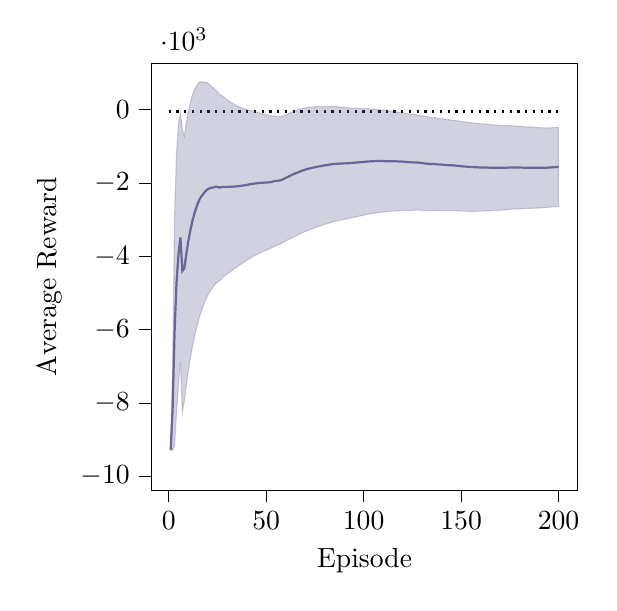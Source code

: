 % This file was created by tikzplotlib v0.9.1.
\begin{tikzpicture}

\definecolor{color0}{rgb}{1,0.498,0.055}
\definecolor{color1}{rgb}{0.122,0.467,0.706}

\begin{axis}[
compat=newest,
tick align=outside,
tick pos=left,
x grid style={white!69.02!black},
xmin=-8.95, xmax=209.95,
xtick style={color=black},
y grid style={white!69.02!black},
ymin=-10384.748, ymax=1259.951,
ytick style={color=black},
scaled y ticks=true,
scaled y ticks=base 10:-3,
width=7cm,
height=7cm,
xlabel=Episode,
ylabel=Average Reward
]

\addplot[thick, black, dotted, domain=0:200] {-46.53};

\path [draw=blue!20!gray, fill=blue!20!gray, opacity=0.3]
(axis cs:1,-9289.701)
--(axis cs:1,-9289.701)
--(axis cs:2,-7028.235)
--(axis cs:3,-2951.234)
--(axis cs:4,-1177.447)
--(axis cs:5,-390.72)
--(axis cs:6,-100.027)
--(axis cs:7,-547.575)
--(axis cs:8,-719.418)
--(axis cs:9,-376.234)
--(axis cs:10,-57.112)
--(axis cs:11,178.144)
--(axis cs:12,376.701)
--(axis cs:13,520.973)
--(axis cs:14,629.286)
--(axis cs:15,710.718)
--(axis cs:16,756.391)
--(axis cs:17,757.586)
--(axis cs:18,752.8)
--(axis cs:19,748.347)
--(axis cs:20,728.28)
--(axis cs:21,684.65)
--(axis cs:22,635.864)
--(axis cs:23,583.399)
--(axis cs:24,546.476)
--(axis cs:25,493.762)
--(axis cs:26,421.177)
--(axis cs:27,392.222)
--(axis cs:28,352.053)
--(axis cs:29,307.972)
--(axis cs:30,267.904)
--(axis cs:31,231.411)
--(axis cs:32,196.446)
--(axis cs:33,164.158)
--(axis cs:34,134.673)
--(axis cs:35,107.293)
--(axis cs:36,82.745)
--(axis cs:37,61.086)
--(axis cs:38,41.035)
--(axis cs:39,22.269)
--(axis cs:40,5.583)
--(axis cs:41,-8.874)
--(axis cs:42,-20.905)
--(axis cs:43,-34.829)
--(axis cs:44,-48.317)
--(axis cs:45,-62.937)
--(axis cs:46,-78.013)
--(axis cs:47,-92.98)
--(axis cs:48,-109.248)
--(axis cs:49,-125.057)
--(axis cs:50,-140.673)
--(axis cs:51,-155.44)
--(axis cs:52,-169.603)
--(axis cs:53,-173.62)
--(axis cs:54,-166.653)
--(axis cs:55,-173.537)
--(axis cs:56,-184.62)
--(axis cs:57,-193.322)
--(axis cs:58,-186.922)
--(axis cs:59,-162.185)
--(axis cs:60,-137.961)
--(axis cs:61,-115.358)
--(axis cs:62,-91.007)
--(axis cs:63,-65.226)
--(axis cs:64,-43.534)
--(axis cs:65,-26.569)
--(axis cs:66,-10.447)
--(axis cs:67,10.615)
--(axis cs:68,27.373)
--(axis cs:69,39.71)
--(axis cs:70,50.292)
--(axis cs:71,61.859)
--(axis cs:72,68.337)
--(axis cs:73,70.811)
--(axis cs:74,76.097)
--(axis cs:75,80.646)
--(axis cs:76,82.941)
--(axis cs:77,84.309)
--(axis cs:78,86.921)
--(axis cs:79,89.728)
--(axis cs:80,90.524)
--(axis cs:81,88.659)
--(axis cs:82,89.306)
--(axis cs:83,90.893)
--(axis cs:84,91.949)
--(axis cs:85,90.903)
--(axis cs:86,84.269)
--(axis cs:87,79.024)
--(axis cs:88,74.783)
--(axis cs:89,69.176)
--(axis cs:90,62.744)
--(axis cs:91,55.071)
--(axis cs:92,49.461)
--(axis cs:93,46.638)
--(axis cs:94,43.79)
--(axis cs:95,41.927)
--(axis cs:96,39.41)
--(axis cs:97,36.375)
--(axis cs:98,33.867)
--(axis cs:99,31.808)
--(axis cs:100,28.851)
--(axis cs:101,28.772)
--(axis cs:102,27.427)
--(axis cs:103,25.252)
--(axis cs:104,22.066)
--(axis cs:105,18.146)
--(axis cs:106,13.238)
--(axis cs:107,7.296)
--(axis cs:108,1.038)
--(axis cs:109,-5.066)
--(axis cs:110,-12.379)
--(axis cs:111,-20.892)
--(axis cs:112,-29.201)
--(axis cs:113,-35.326)
--(axis cs:114,-41.854)
--(axis cs:115,-48.234)
--(axis cs:116,-54.71)
--(axis cs:117,-61.354)
--(axis cs:118,-68.69)
--(axis cs:119,-76.42)
--(axis cs:120,-84.485)
--(axis cs:121,-93.106)
--(axis cs:122,-102.242)
--(axis cs:123,-111.663)
--(axis cs:124,-120.856)
--(axis cs:125,-127.897)
--(axis cs:126,-134.107)
--(axis cs:127,-140.871)
--(axis cs:128,-148.25)
--(axis cs:129,-157.211)
--(axis cs:130,-166.918)
--(axis cs:131,-176.795)
--(axis cs:132,-185.806)
--(axis cs:133,-193.575)
--(axis cs:134,-200.943)
--(axis cs:135,-207.993)
--(axis cs:136,-215.153)
--(axis cs:137,-222.485)
--(axis cs:138,-230.204)
--(axis cs:139,-237.637)
--(axis cs:140,-245.197)
--(axis cs:141,-252.633)
--(axis cs:142,-260.433)
--(axis cs:143,-268.289)
--(axis cs:144,-275.079)
--(axis cs:145,-280.825)
--(axis cs:146,-287.834)
--(axis cs:147,-295.369)
--(axis cs:148,-302.785)
--(axis cs:149,-310.552)
--(axis cs:150,-318.47)
--(axis cs:151,-326.506)
--(axis cs:152,-333.618)
--(axis cs:153,-340.512)
--(axis cs:154,-347.395)
--(axis cs:155,-354.205)
--(axis cs:156,-360.627)
--(axis cs:157,-366.854)
--(axis cs:158,-372.658)
--(axis cs:159,-378.549)
--(axis cs:160,-383.499)
--(axis cs:161,-388.259)
--(axis cs:162,-393.091)
--(axis cs:163,-398.04)
--(axis cs:164,-402.949)
--(axis cs:165,-407.337)
--(axis cs:166,-411.908)
--(axis cs:167,-416.063)
--(axis cs:168,-420.488)
--(axis cs:169,-424.017)
--(axis cs:170,-427.544)
--(axis cs:171,-430.412)
--(axis cs:172,-432.71)
--(axis cs:173,-434.552)
--(axis cs:174,-436.499)
--(axis cs:175,-437.36)
--(axis cs:176,-439.168)
--(axis cs:177,-442.773)
--(axis cs:178,-446.09)
--(axis cs:179,-449.498)
--(axis cs:180,-453.615)
--(axis cs:181,-457.782)
--(axis cs:182,-461.888)
--(axis cs:183,-465.617)
--(axis cs:184,-469.244)
--(axis cs:185,-472.446)
--(axis cs:186,-475.936)
--(axis cs:187,-478.933)
--(axis cs:188,-482.253)
--(axis cs:189,-485.668)
--(axis cs:190,-488.768)
--(axis cs:191,-491.79)
--(axis cs:192,-494.247)
--(axis cs:193,-496.22)
--(axis cs:194,-497.408)
--(axis cs:195,-496.398)
--(axis cs:196,-493.554)
--(axis cs:197,-489.9)
--(axis cs:198,-486.764)
--(axis cs:199,-483.974)
--(axis cs:200,-481.898)
--(axis cs:200,-2635.468)
--(axis cs:200,-2635.468)
--(axis cs:199,-2640.565)
--(axis cs:198,-2645.816)
--(axis cs:197,-2651.145)
--(axis cs:196,-2656.562)
--(axis cs:195,-2661.91)
--(axis cs:194,-2666.885)
--(axis cs:193,-2670.943)
--(axis cs:192,-2674.512)
--(axis cs:191,-2677.73)
--(axis cs:190,-2680.449)
--(axis cs:189,-2683.132)
--(axis cs:188,-2685.507)
--(axis cs:187,-2688.045)
--(axis cs:186,-2690.978)
--(axis cs:185,-2693.42)
--(axis cs:184,-2696.24)
--(axis cs:183,-2698.625)
--(axis cs:182,-2700.941)
--(axis cs:181,-2702.809)
--(axis cs:180,-2704.653)
--(axis cs:179,-2706.632)
--(axis cs:178,-2709.546)
--(axis cs:177,-2712.611)
--(axis cs:176,-2715.42)
--(axis cs:175,-2719.843)
--(axis cs:174,-2724.869)
--(axis cs:173,-2729.293)
--(axis cs:172,-2733.838)
--(axis cs:171,-2738.113)
--(axis cs:170,-2741.985)
--(axis cs:169,-2745.293)
--(axis cs:168,-2748.662)
--(axis cs:167,-2751.047)
--(axis cs:166,-2753.85)
--(axis cs:165,-2756.189)
--(axis cs:164,-2758.846)
--(axis cs:163,-2760.862)
--(axis cs:162,-2762.904)
--(axis cs:161,-2765.202)
--(axis cs:160,-2767.682)
--(axis cs:159,-2769.984)
--(axis cs:158,-2770.793)
--(axis cs:157,-2771.884)
--(axis cs:156,-2772.227)
--(axis cs:155,-2772.252)
--(axis cs:154,-2771.408)
--(axis cs:153,-2770.521)
--(axis cs:152,-2769.774)
--(axis cs:151,-2768.56)
--(axis cs:150,-2762.647)
--(axis cs:149,-2758.348)
--(axis cs:148,-2755.261)
--(axis cs:147,-2753.805)
--(axis cs:146,-2752.166)
--(axis cs:145,-2752.206)
--(axis cs:144,-2754.72)
--(axis cs:143,-2755.562)
--(axis cs:142,-2753.794)
--(axis cs:141,-2752.442)
--(axis cs:140,-2752.306)
--(axis cs:139,-2752.046)
--(axis cs:138,-2752.28)
--(axis cs:137,-2752.006)
--(axis cs:136,-2752.805)
--(axis cs:135,-2754.113)
--(axis cs:134,-2755.779)
--(axis cs:133,-2757.015)
--(axis cs:132,-2757.605)
--(axis cs:131,-2754.85)
--(axis cs:130,-2744.807)
--(axis cs:129,-2739.097)
--(axis cs:128,-2737.341)
--(axis cs:127,-2739.453)
--(axis cs:126,-2742.675)
--(axis cs:125,-2746.771)
--(axis cs:124,-2749.906)
--(axis cs:123,-2748.966)
--(axis cs:122,-2747.655)
--(axis cs:121,-2747.405)
--(axis cs:120,-2748.552)
--(axis cs:119,-2750.932)
--(axis cs:118,-2754.037)
--(axis cs:117,-2757.886)
--(axis cs:116,-2762.773)
--(axis cs:115,-2768.013)
--(axis cs:114,-2773.52)
--(axis cs:113,-2779.031)
--(axis cs:112,-2785.127)
--(axis cs:111,-2788.763)
--(axis cs:110,-2792.311)
--(axis cs:109,-2797.643)
--(axis cs:108,-2804.43)
--(axis cs:107,-2811.244)
--(axis cs:106,-2818.532)
--(axis cs:105,-2826.859)
--(axis cs:104,-2836.07)
--(axis cs:103,-2845.921)
--(axis cs:102,-2856.519)
--(axis cs:101,-2867.71)
--(axis cs:100,-2879.639)
--(axis cs:99,-2890.315)
--(axis cs:98,-2901.671)
--(axis cs:97,-2912.971)
--(axis cs:96,-2924.167)
--(axis cs:95,-2935.853)
--(axis cs:94,-2948.082)
--(axis cs:93,-2959.992)
--(axis cs:92,-2972.131)
--(axis cs:91,-2982.704)
--(axis cs:90,-2991.83)
--(axis cs:89,-3002.275)
--(axis cs:88,-3013.599)
--(axis cs:87,-3026.091)
--(axis cs:86,-3038.193)
--(axis cs:85,-3049.565)
--(axis cs:84,-3064.544)
--(axis cs:83,-3080.657)
--(axis cs:82,-3097.231)
--(axis cs:81,-3113.728)
--(axis cs:80,-3129.414)
--(axis cs:79,-3146.552)
--(axis cs:78,-3164.706)
--(axis cs:77,-3183.101)
--(axis cs:76,-3201.375)
--(axis cs:75,-3220.309)
--(axis cs:74,-3240.29)
--(axis cs:73,-3260.82)
--(axis cs:72,-3280.841)
--(axis cs:71,-3302.413)
--(axis cs:70,-3325.396)
--(axis cs:69,-3348.588)
--(axis cs:68,-3372.466)
--(axis cs:67,-3397.292)
--(axis cs:66,-3422.826)
--(axis cs:65,-3448.384)
--(axis cs:64,-3474.468)
--(axis cs:63,-3501.366)
--(axis cs:62,-3528.849)
--(axis cs:61,-3556.754)
--(axis cs:60,-3585.06)
--(axis cs:59,-3613.946)
--(axis cs:58,-3643.368)
--(axis cs:57,-3670.558)
--(axis cs:56,-3691.541)
--(axis cs:55,-3711.562)
--(axis cs:54,-3735.141)
--(axis cs:53,-3765.28)
--(axis cs:52,-3791.898)
--(axis cs:51,-3812.757)
--(axis cs:50,-3834.085)
--(axis cs:49,-3855.723)
--(axis cs:48,-3878.279)
--(axis cs:47,-3901.585)
--(axis cs:46,-3927.112)
--(axis cs:45,-3953.775)
--(axis cs:44,-3982.054)
--(axis cs:43,-4012.461)
--(axis cs:42,-4043.961)
--(axis cs:41,-4078.16)
--(axis cs:40,-4112.323)
--(axis cs:39,-4146.61)
--(axis cs:38,-4181.187)
--(axis cs:37,-4216.745)
--(axis cs:36,-4253.164)
--(axis cs:35,-4289.548)
--(axis cs:34,-4326.034)
--(axis cs:33,-4363.397)
--(axis cs:32,-4401.199)
--(axis cs:31,-4439.757)
--(axis cs:30,-4480.422)
--(axis cs:29,-4521.524)
--(axis cs:28,-4562.906)
--(axis cs:27,-4612.67)
--(axis cs:26,-4675.938)
--(axis cs:25,-4697.877)
--(axis cs:24,-4752.212)
--(axis cs:23,-4826.205)
--(axis cs:22,-4894.779)
--(axis cs:21,-4974.307)
--(axis cs:20,-5066.205)
--(axis cs:19,-5181.421)
--(axis cs:18,-5313.861)
--(axis cs:17,-5457.213)
--(axis cs:16,-5615.738)
--(axis cs:15,-5803.698)
--(axis cs:14,-6016.672)
--(axis cs:13,-6253.722)
--(axis cs:12,-6518.591)
--(axis cs:11,-6815.903)
--(axis cs:10,-7147.508)
--(axis cs:9,-7521.528)
--(axis cs:8,-7942.812)
--(axis cs:7,-8258.92)
--(axis cs:6,-6875.375)
--(axis cs:5,-7480.76)
--(axis cs:4,-8273.776)
--(axis cs:3,-9168.668)
--(axis cs:2,-9289.701)
--(axis cs:1,-9289.701)
--cycle;

\addplot [thick, blue!20!gray]
table {%
1 -9289.701
2 -8158.968
3 -6059.951
4 -4725.612
5 -3935.74
6 -3487.701
7 -4403.247
8 -4331.115
9 -3948.881
10 -3602.31
11 -3318.879
12 -3070.945
13 -2866.375
14 -2693.693
15 -2546.49
16 -2429.673
17 -2349.813
18 -2280.531
19 -2216.537
20 -2168.963
21 -2144.829
22 -2129.457
23 -2121.403
24 -2102.868
25 -2102.058
26 -2127.381
27 -2110.224
28 -2105.427
29 -2106.776
30 -2106.259
31 -2104.173
32 -2102.376
33 -2099.62
34 -2095.68
35 -2091.127
36 -2085.209
37 -2077.829
38 -2070.076
39 -2062.17
40 -2053.37
41 -2043.517
42 -2032.433
43 -2023.645
44 -2015.186
45 -2008.356
46 -2002.562
47 -1997.283
48 -1993.763
49 -1990.39
50 -1987.379
51 -1984.098
52 -1980.751
53 -1969.45
54 -1950.897
55 -1942.549
56 -1938.08
57 -1931.94
58 -1915.145
59 -1888.066
60 -1861.511
61 -1836.056
62 -1809.928
63 -1783.296
64 -1759.001
65 -1737.477
66 -1716.636
67 -1693.339
68 -1672.546
69 -1654.439
70 -1637.552
71 -1620.277
72 -1606.252
73 -1595.005
74 -1582.097
75 -1569.832
76 -1559.217
77 -1549.396
78 -1538.892
79 -1528.412
80 -1519.445
81 -1512.534
82 -1503.963
83 -1494.882
84 -1486.298
85 -1479.331
86 -1476.962
87 -1473.534
88 -1469.408
89 -1466.55
90 -1464.543
91 -1463.816
92 -1461.335
93 -1456.677
94 -1452.146
95 -1446.963
96 -1442.379
97 -1438.298
98 -1433.902
99 -1429.254
100 -1425.394
101 -1419.469
102 -1414.546
103 -1410.334
104 -1407.002
105 -1404.356
106 -1402.647
107 -1401.974
108 -1401.696
109 -1401.355
110 -1402.345
111 -1404.828
112 -1407.164
113 -1407.179
114 -1407.687
115 -1408.124
116 -1408.742
117 -1409.62
118 -1411.364
119 -1413.676
120 -1416.519
121 -1420.256
122 -1424.949
123 -1430.315
124 -1435.381
125 -1437.334
126 -1438.391
127 -1440.162
128 -1442.795
129 -1448.154
130 -1455.862
131 -1465.822
132 -1471.705
133 -1475.295
134 -1478.361
135 -1481.053
136 -1483.979
137 -1487.245
138 -1491.242
139 -1494.842
140 -1498.751
141 -1502.537
142 -1507.114
143 -1511.925
144 -1514.899
145 -1516.516
146 -1520.0
147 -1524.587
148 -1529.023
149 -1534.45
150 -1540.559
151 -1547.533
152 -1551.696
153 -1555.516
154 -1559.402
155 -1563.228
156 -1566.427
157 -1569.369
158 -1571.726
159 -1574.267
160 -1575.591
161 -1576.731
162 -1577.998
163 -1579.451
164 -1580.897
165 -1581.763
166 -1582.879
167 -1583.555
168 -1584.575
169 -1584.655
170 -1584.764
171 -1584.263
172 -1583.274
173 -1581.923
174 -1580.684
175 -1578.601
176 -1577.294
177 -1577.692
178 -1577.818
179 -1578.065
180 -1579.134
181 -1580.296
182 -1581.415
183 -1582.121
184 -1582.742
185 -1582.933
186 -1583.457
187 -1583.489
188 -1583.88
189 -1584.4
190 -1584.609
191 -1584.76
192 -1584.38
193 -1583.581
194 -1582.147
195 -1579.154
196 -1575.058
197 -1570.522
198 -1566.29
199 -1562.27
200 -1558.683
};
\end{axis}

\end{tikzpicture}
